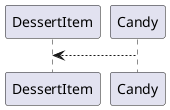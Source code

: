 @startuml
/'Alice -> Bob: Authentication Request
Bob --> Alice: Authentication Response

Alice -> Bob: Another authentication Request
Alice <-- Bob: another authentication Response'/

DessertItem <-- Candy

@enduml